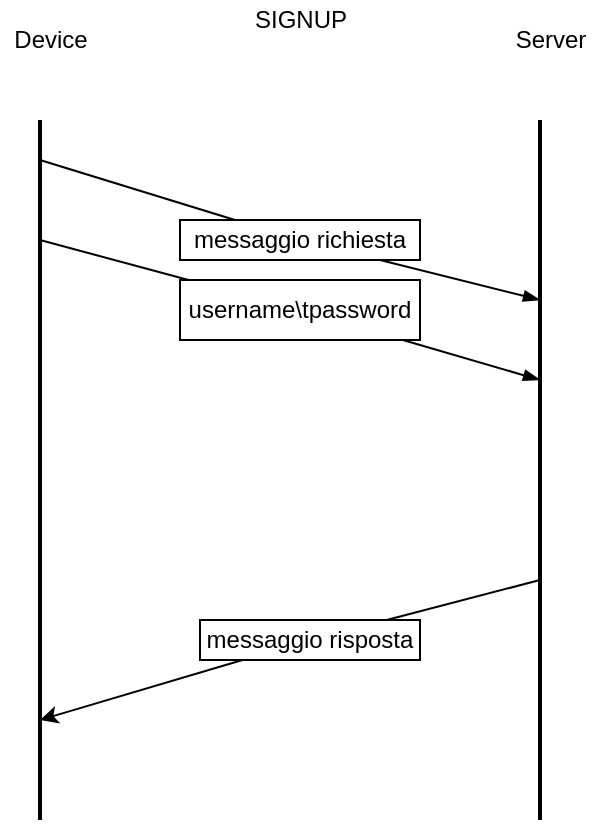 <mxfile version="13.7.9" type="device"><diagram id="PwwgB8oSP2V-5XFsF5j-" name="Pagina-1"><mxGraphModel dx="1679" dy="836" grid="1" gridSize="10" guides="1" tooltips="1" connect="1" arrows="1" fold="1" page="1" pageScale="1" pageWidth="1169" pageHeight="1654" math="0" shadow="0"><root><mxCell id="0"/><mxCell id="1" parent="0"/><mxCell id="-mAj4w7PXeT3R6Bh05pR-1" value="" style="endArrow=none;html=1;strokeWidth=2;jumpSize=0;endSize=6;" edge="1" parent="1"><mxGeometry width="50" height="50" relative="1" as="geometry"><mxPoint x="-330" y="680" as="sourcePoint"/><mxPoint x="-330" y="330" as="targetPoint"/></mxGeometry></mxCell><mxCell id="-mAj4w7PXeT3R6Bh05pR-2" value="" style="endArrow=none;html=1;strokeWidth=2;jumpSize=0;endSize=6;" edge="1" parent="1"><mxGeometry width="50" height="50" relative="1" as="geometry"><mxPoint x="-80" y="680" as="sourcePoint"/><mxPoint x="-80" y="330" as="targetPoint"/></mxGeometry></mxCell><mxCell id="-mAj4w7PXeT3R6Bh05pR-3" value="Device" style="text;html=1;align=center;verticalAlign=middle;resizable=0;points=[];autosize=1;" vertex="1" parent="1"><mxGeometry x="-350" y="280" width="50" height="20" as="geometry"/></mxCell><mxCell id="-mAj4w7PXeT3R6Bh05pR-4" value="Server" style="text;html=1;align=center;verticalAlign=middle;resizable=0;points=[];autosize=1;" vertex="1" parent="1"><mxGeometry x="-100" y="280" width="50" height="20" as="geometry"/></mxCell><mxCell id="-mAj4w7PXeT3R6Bh05pR-10" value="" style="endArrow=blockThin;html=1;strokeWidth=1;endFill=1;" edge="1" parent="1" source="-mAj4w7PXeT3R6Bh05pR-11"><mxGeometry width="50" height="50" relative="1" as="geometry"><mxPoint x="-320" y="350" as="sourcePoint"/><mxPoint x="-80" y="420" as="targetPoint"/></mxGeometry></mxCell><mxCell id="-mAj4w7PXeT3R6Bh05pR-11" value="messaggio richiesta" style="rounded=0;whiteSpace=wrap;html=1;" vertex="1" parent="1"><mxGeometry x="-260" y="380" width="120" height="20" as="geometry"/></mxCell><mxCell id="-mAj4w7PXeT3R6Bh05pR-12" value="" style="endArrow=none;html=1;strokeWidth=1;endFill=0;" edge="1" parent="1" target="-mAj4w7PXeT3R6Bh05pR-11"><mxGeometry width="50" height="50" relative="1" as="geometry"><mxPoint x="-330" y="350" as="sourcePoint"/><mxPoint x="-80" y="420" as="targetPoint"/></mxGeometry></mxCell><mxCell id="-mAj4w7PXeT3R6Bh05pR-13" value="SIGNUP" style="text;html=1;align=center;verticalAlign=middle;resizable=0;points=[];autosize=1;" vertex="1" parent="1"><mxGeometry x="-230" y="270" width="60" height="20" as="geometry"/></mxCell><mxCell id="-mAj4w7PXeT3R6Bh05pR-23" value="" style="endArrow=classic;html=1;strokeWidth=1;" edge="1" source="-mAj4w7PXeT3R6Bh05pR-24" parent="1"><mxGeometry width="50" height="50" relative="1" as="geometry"><mxPoint x="-60" y="560" as="sourcePoint"/><mxPoint x="-330" y="630" as="targetPoint"/></mxGeometry></mxCell><mxCell id="-mAj4w7PXeT3R6Bh05pR-24" value="messaggio risposta" style="rounded=0;whiteSpace=wrap;html=1;" vertex="1" parent="1"><mxGeometry x="-250" y="580" width="110" height="20" as="geometry"/></mxCell><mxCell id="-mAj4w7PXeT3R6Bh05pR-25" value="" style="endArrow=none;html=1;strokeWidth=1;endFill=0;" edge="1" target="-mAj4w7PXeT3R6Bh05pR-24" parent="1"><mxGeometry width="50" height="50" relative="1" as="geometry"><mxPoint x="-80" y="560" as="sourcePoint"/><mxPoint x="-280" y="610" as="targetPoint"/></mxGeometry></mxCell><mxCell id="-mAj4w7PXeT3R6Bh05pR-26" value="" style="endArrow=blockThin;html=1;strokeWidth=1;endFill=1;" edge="1" source="-mAj4w7PXeT3R6Bh05pR-27" parent="1"><mxGeometry width="50" height="50" relative="1" as="geometry"><mxPoint x="-320" y="390" as="sourcePoint"/><mxPoint x="-80" y="460" as="targetPoint"/></mxGeometry></mxCell><mxCell id="-mAj4w7PXeT3R6Bh05pR-27" value="username\tpassword" style="rounded=0;whiteSpace=wrap;html=1;" vertex="1" parent="1"><mxGeometry x="-260" y="410" width="120" height="30" as="geometry"/></mxCell><mxCell id="-mAj4w7PXeT3R6Bh05pR-28" value="" style="endArrow=none;html=1;strokeWidth=1;endFill=0;" edge="1" target="-mAj4w7PXeT3R6Bh05pR-27" parent="1"><mxGeometry width="50" height="50" relative="1" as="geometry"><mxPoint x="-330" y="390" as="sourcePoint"/><mxPoint x="-80" y="460" as="targetPoint"/></mxGeometry></mxCell></root></mxGraphModel></diagram></mxfile>